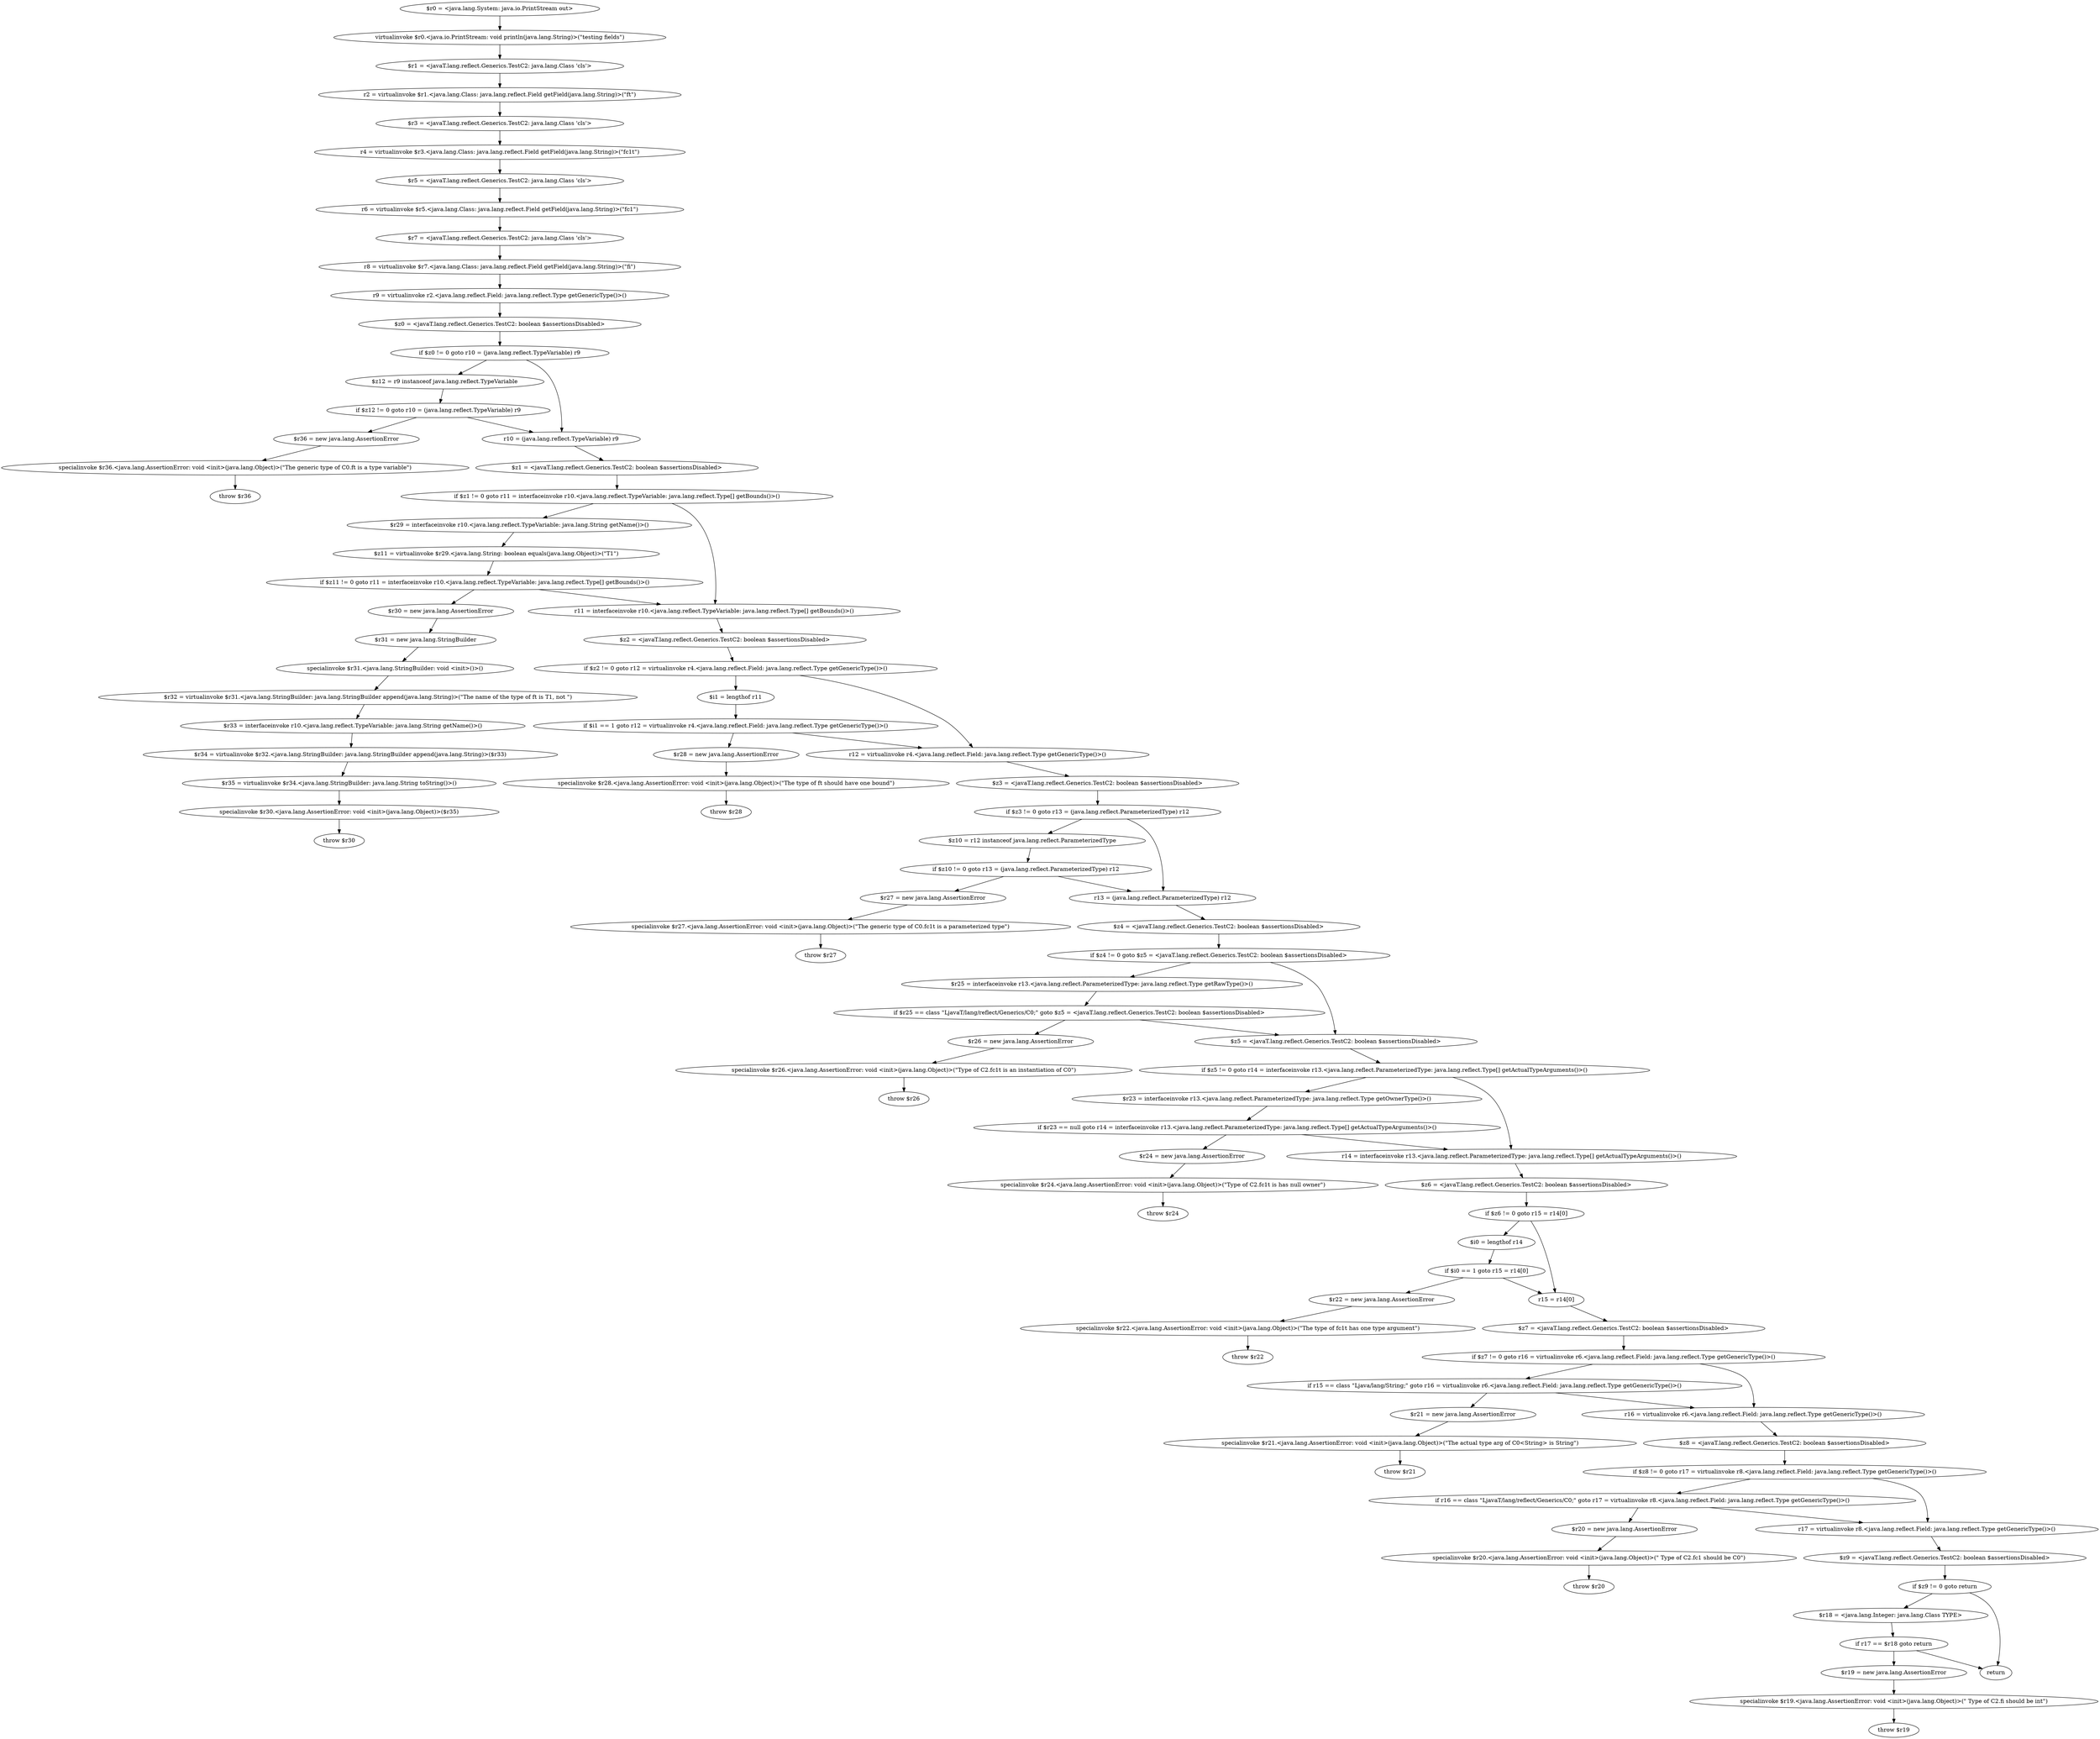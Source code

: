 digraph "unitGraph" {
    "$r0 = <java.lang.System: java.io.PrintStream out>"
    "virtualinvoke $r0.<java.io.PrintStream: void println(java.lang.String)>(\"testing fields\")"
    "$r1 = <javaT.lang.reflect.Generics.TestC2: java.lang.Class 'cls'>"
    "r2 = virtualinvoke $r1.<java.lang.Class: java.lang.reflect.Field getField(java.lang.String)>(\"ft\")"
    "$r3 = <javaT.lang.reflect.Generics.TestC2: java.lang.Class 'cls'>"
    "r4 = virtualinvoke $r3.<java.lang.Class: java.lang.reflect.Field getField(java.lang.String)>(\"fc1t\")"
    "$r5 = <javaT.lang.reflect.Generics.TestC2: java.lang.Class 'cls'>"
    "r6 = virtualinvoke $r5.<java.lang.Class: java.lang.reflect.Field getField(java.lang.String)>(\"fc1\")"
    "$r7 = <javaT.lang.reflect.Generics.TestC2: java.lang.Class 'cls'>"
    "r8 = virtualinvoke $r7.<java.lang.Class: java.lang.reflect.Field getField(java.lang.String)>(\"fi\")"
    "r9 = virtualinvoke r2.<java.lang.reflect.Field: java.lang.reflect.Type getGenericType()>()"
    "$z0 = <javaT.lang.reflect.Generics.TestC2: boolean $assertionsDisabled>"
    "if $z0 != 0 goto r10 = (java.lang.reflect.TypeVariable) r9"
    "$z12 = r9 instanceof java.lang.reflect.TypeVariable"
    "if $z12 != 0 goto r10 = (java.lang.reflect.TypeVariable) r9"
    "$r36 = new java.lang.AssertionError"
    "specialinvoke $r36.<java.lang.AssertionError: void <init>(java.lang.Object)>(\"The generic type of C0.ft is a type variable\")"
    "throw $r36"
    "r10 = (java.lang.reflect.TypeVariable) r9"
    "$z1 = <javaT.lang.reflect.Generics.TestC2: boolean $assertionsDisabled>"
    "if $z1 != 0 goto r11 = interfaceinvoke r10.<java.lang.reflect.TypeVariable: java.lang.reflect.Type[] getBounds()>()"
    "$r29 = interfaceinvoke r10.<java.lang.reflect.TypeVariable: java.lang.String getName()>()"
    "$z11 = virtualinvoke $r29.<java.lang.String: boolean equals(java.lang.Object)>(\"T1\")"
    "if $z11 != 0 goto r11 = interfaceinvoke r10.<java.lang.reflect.TypeVariable: java.lang.reflect.Type[] getBounds()>()"
    "$r30 = new java.lang.AssertionError"
    "$r31 = new java.lang.StringBuilder"
    "specialinvoke $r31.<java.lang.StringBuilder: void <init>()>()"
    "$r32 = virtualinvoke $r31.<java.lang.StringBuilder: java.lang.StringBuilder append(java.lang.String)>(\"The name of the type of ft is T1, not \")"
    "$r33 = interfaceinvoke r10.<java.lang.reflect.TypeVariable: java.lang.String getName()>()"
    "$r34 = virtualinvoke $r32.<java.lang.StringBuilder: java.lang.StringBuilder append(java.lang.String)>($r33)"
    "$r35 = virtualinvoke $r34.<java.lang.StringBuilder: java.lang.String toString()>()"
    "specialinvoke $r30.<java.lang.AssertionError: void <init>(java.lang.Object)>($r35)"
    "throw $r30"
    "r11 = interfaceinvoke r10.<java.lang.reflect.TypeVariable: java.lang.reflect.Type[] getBounds()>()"
    "$z2 = <javaT.lang.reflect.Generics.TestC2: boolean $assertionsDisabled>"
    "if $z2 != 0 goto r12 = virtualinvoke r4.<java.lang.reflect.Field: java.lang.reflect.Type getGenericType()>()"
    "$i1 = lengthof r11"
    "if $i1 == 1 goto r12 = virtualinvoke r4.<java.lang.reflect.Field: java.lang.reflect.Type getGenericType()>()"
    "$r28 = new java.lang.AssertionError"
    "specialinvoke $r28.<java.lang.AssertionError: void <init>(java.lang.Object)>(\"The type of ft should have one bound\")"
    "throw $r28"
    "r12 = virtualinvoke r4.<java.lang.reflect.Field: java.lang.reflect.Type getGenericType()>()"
    "$z3 = <javaT.lang.reflect.Generics.TestC2: boolean $assertionsDisabled>"
    "if $z3 != 0 goto r13 = (java.lang.reflect.ParameterizedType) r12"
    "$z10 = r12 instanceof java.lang.reflect.ParameterizedType"
    "if $z10 != 0 goto r13 = (java.lang.reflect.ParameterizedType) r12"
    "$r27 = new java.lang.AssertionError"
    "specialinvoke $r27.<java.lang.AssertionError: void <init>(java.lang.Object)>(\"The generic type of C0.fc1t is a parameterized type\")"
    "throw $r27"
    "r13 = (java.lang.reflect.ParameterizedType) r12"
    "$z4 = <javaT.lang.reflect.Generics.TestC2: boolean $assertionsDisabled>"
    "if $z4 != 0 goto $z5 = <javaT.lang.reflect.Generics.TestC2: boolean $assertionsDisabled>"
    "$r25 = interfaceinvoke r13.<java.lang.reflect.ParameterizedType: java.lang.reflect.Type getRawType()>()"
    "if $r25 == class \"LjavaT/lang/reflect/Generics/C0;\" goto $z5 = <javaT.lang.reflect.Generics.TestC2: boolean $assertionsDisabled>"
    "$r26 = new java.lang.AssertionError"
    "specialinvoke $r26.<java.lang.AssertionError: void <init>(java.lang.Object)>(\"Type of C2.fc1t is an instantiation of C0\")"
    "throw $r26"
    "$z5 = <javaT.lang.reflect.Generics.TestC2: boolean $assertionsDisabled>"
    "if $z5 != 0 goto r14 = interfaceinvoke r13.<java.lang.reflect.ParameterizedType: java.lang.reflect.Type[] getActualTypeArguments()>()"
    "$r23 = interfaceinvoke r13.<java.lang.reflect.ParameterizedType: java.lang.reflect.Type getOwnerType()>()"
    "if $r23 == null goto r14 = interfaceinvoke r13.<java.lang.reflect.ParameterizedType: java.lang.reflect.Type[] getActualTypeArguments()>()"
    "$r24 = new java.lang.AssertionError"
    "specialinvoke $r24.<java.lang.AssertionError: void <init>(java.lang.Object)>(\"Type of C2.fc1t is has null owner\")"
    "throw $r24"
    "r14 = interfaceinvoke r13.<java.lang.reflect.ParameterizedType: java.lang.reflect.Type[] getActualTypeArguments()>()"
    "$z6 = <javaT.lang.reflect.Generics.TestC2: boolean $assertionsDisabled>"
    "if $z6 != 0 goto r15 = r14[0]"
    "$i0 = lengthof r14"
    "if $i0 == 1 goto r15 = r14[0]"
    "$r22 = new java.lang.AssertionError"
    "specialinvoke $r22.<java.lang.AssertionError: void <init>(java.lang.Object)>(\"The type of fc1t has one type argument\")"
    "throw $r22"
    "r15 = r14[0]"
    "$z7 = <javaT.lang.reflect.Generics.TestC2: boolean $assertionsDisabled>"
    "if $z7 != 0 goto r16 = virtualinvoke r6.<java.lang.reflect.Field: java.lang.reflect.Type getGenericType()>()"
    "if r15 == class \"Ljava/lang/String;\" goto r16 = virtualinvoke r6.<java.lang.reflect.Field: java.lang.reflect.Type getGenericType()>()"
    "$r21 = new java.lang.AssertionError"
    "specialinvoke $r21.<java.lang.AssertionError: void <init>(java.lang.Object)>(\"The actual type arg of C0<String> is String\")"
    "throw $r21"
    "r16 = virtualinvoke r6.<java.lang.reflect.Field: java.lang.reflect.Type getGenericType()>()"
    "$z8 = <javaT.lang.reflect.Generics.TestC2: boolean $assertionsDisabled>"
    "if $z8 != 0 goto r17 = virtualinvoke r8.<java.lang.reflect.Field: java.lang.reflect.Type getGenericType()>()"
    "if r16 == class \"LjavaT/lang/reflect/Generics/C0;\" goto r17 = virtualinvoke r8.<java.lang.reflect.Field: java.lang.reflect.Type getGenericType()>()"
    "$r20 = new java.lang.AssertionError"
    "specialinvoke $r20.<java.lang.AssertionError: void <init>(java.lang.Object)>(\" Type of C2.fc1 should be C0\")"
    "throw $r20"
    "r17 = virtualinvoke r8.<java.lang.reflect.Field: java.lang.reflect.Type getGenericType()>()"
    "$z9 = <javaT.lang.reflect.Generics.TestC2: boolean $assertionsDisabled>"
    "if $z9 != 0 goto return"
    "$r18 = <java.lang.Integer: java.lang.Class TYPE>"
    "if r17 == $r18 goto return"
    "$r19 = new java.lang.AssertionError"
    "specialinvoke $r19.<java.lang.AssertionError: void <init>(java.lang.Object)>(\" Type of C2.fi should be int\")"
    "throw $r19"
    "return"
    "$r0 = <java.lang.System: java.io.PrintStream out>"->"virtualinvoke $r0.<java.io.PrintStream: void println(java.lang.String)>(\"testing fields\")";
    "virtualinvoke $r0.<java.io.PrintStream: void println(java.lang.String)>(\"testing fields\")"->"$r1 = <javaT.lang.reflect.Generics.TestC2: java.lang.Class 'cls'>";
    "$r1 = <javaT.lang.reflect.Generics.TestC2: java.lang.Class 'cls'>"->"r2 = virtualinvoke $r1.<java.lang.Class: java.lang.reflect.Field getField(java.lang.String)>(\"ft\")";
    "r2 = virtualinvoke $r1.<java.lang.Class: java.lang.reflect.Field getField(java.lang.String)>(\"ft\")"->"$r3 = <javaT.lang.reflect.Generics.TestC2: java.lang.Class 'cls'>";
    "$r3 = <javaT.lang.reflect.Generics.TestC2: java.lang.Class 'cls'>"->"r4 = virtualinvoke $r3.<java.lang.Class: java.lang.reflect.Field getField(java.lang.String)>(\"fc1t\")";
    "r4 = virtualinvoke $r3.<java.lang.Class: java.lang.reflect.Field getField(java.lang.String)>(\"fc1t\")"->"$r5 = <javaT.lang.reflect.Generics.TestC2: java.lang.Class 'cls'>";
    "$r5 = <javaT.lang.reflect.Generics.TestC2: java.lang.Class 'cls'>"->"r6 = virtualinvoke $r5.<java.lang.Class: java.lang.reflect.Field getField(java.lang.String)>(\"fc1\")";
    "r6 = virtualinvoke $r5.<java.lang.Class: java.lang.reflect.Field getField(java.lang.String)>(\"fc1\")"->"$r7 = <javaT.lang.reflect.Generics.TestC2: java.lang.Class 'cls'>";
    "$r7 = <javaT.lang.reflect.Generics.TestC2: java.lang.Class 'cls'>"->"r8 = virtualinvoke $r7.<java.lang.Class: java.lang.reflect.Field getField(java.lang.String)>(\"fi\")";
    "r8 = virtualinvoke $r7.<java.lang.Class: java.lang.reflect.Field getField(java.lang.String)>(\"fi\")"->"r9 = virtualinvoke r2.<java.lang.reflect.Field: java.lang.reflect.Type getGenericType()>()";
    "r9 = virtualinvoke r2.<java.lang.reflect.Field: java.lang.reflect.Type getGenericType()>()"->"$z0 = <javaT.lang.reflect.Generics.TestC2: boolean $assertionsDisabled>";
    "$z0 = <javaT.lang.reflect.Generics.TestC2: boolean $assertionsDisabled>"->"if $z0 != 0 goto r10 = (java.lang.reflect.TypeVariable) r9";
    "if $z0 != 0 goto r10 = (java.lang.reflect.TypeVariable) r9"->"$z12 = r9 instanceof java.lang.reflect.TypeVariable";
    "if $z0 != 0 goto r10 = (java.lang.reflect.TypeVariable) r9"->"r10 = (java.lang.reflect.TypeVariable) r9";
    "$z12 = r9 instanceof java.lang.reflect.TypeVariable"->"if $z12 != 0 goto r10 = (java.lang.reflect.TypeVariable) r9";
    "if $z12 != 0 goto r10 = (java.lang.reflect.TypeVariable) r9"->"$r36 = new java.lang.AssertionError";
    "if $z12 != 0 goto r10 = (java.lang.reflect.TypeVariable) r9"->"r10 = (java.lang.reflect.TypeVariable) r9";
    "$r36 = new java.lang.AssertionError"->"specialinvoke $r36.<java.lang.AssertionError: void <init>(java.lang.Object)>(\"The generic type of C0.ft is a type variable\")";
    "specialinvoke $r36.<java.lang.AssertionError: void <init>(java.lang.Object)>(\"The generic type of C0.ft is a type variable\")"->"throw $r36";
    "r10 = (java.lang.reflect.TypeVariable) r9"->"$z1 = <javaT.lang.reflect.Generics.TestC2: boolean $assertionsDisabled>";
    "$z1 = <javaT.lang.reflect.Generics.TestC2: boolean $assertionsDisabled>"->"if $z1 != 0 goto r11 = interfaceinvoke r10.<java.lang.reflect.TypeVariable: java.lang.reflect.Type[] getBounds()>()";
    "if $z1 != 0 goto r11 = interfaceinvoke r10.<java.lang.reflect.TypeVariable: java.lang.reflect.Type[] getBounds()>()"->"$r29 = interfaceinvoke r10.<java.lang.reflect.TypeVariable: java.lang.String getName()>()";
    "if $z1 != 0 goto r11 = interfaceinvoke r10.<java.lang.reflect.TypeVariable: java.lang.reflect.Type[] getBounds()>()"->"r11 = interfaceinvoke r10.<java.lang.reflect.TypeVariable: java.lang.reflect.Type[] getBounds()>()";
    "$r29 = interfaceinvoke r10.<java.lang.reflect.TypeVariable: java.lang.String getName()>()"->"$z11 = virtualinvoke $r29.<java.lang.String: boolean equals(java.lang.Object)>(\"T1\")";
    "$z11 = virtualinvoke $r29.<java.lang.String: boolean equals(java.lang.Object)>(\"T1\")"->"if $z11 != 0 goto r11 = interfaceinvoke r10.<java.lang.reflect.TypeVariable: java.lang.reflect.Type[] getBounds()>()";
    "if $z11 != 0 goto r11 = interfaceinvoke r10.<java.lang.reflect.TypeVariable: java.lang.reflect.Type[] getBounds()>()"->"$r30 = new java.lang.AssertionError";
    "if $z11 != 0 goto r11 = interfaceinvoke r10.<java.lang.reflect.TypeVariable: java.lang.reflect.Type[] getBounds()>()"->"r11 = interfaceinvoke r10.<java.lang.reflect.TypeVariable: java.lang.reflect.Type[] getBounds()>()";
    "$r30 = new java.lang.AssertionError"->"$r31 = new java.lang.StringBuilder";
    "$r31 = new java.lang.StringBuilder"->"specialinvoke $r31.<java.lang.StringBuilder: void <init>()>()";
    "specialinvoke $r31.<java.lang.StringBuilder: void <init>()>()"->"$r32 = virtualinvoke $r31.<java.lang.StringBuilder: java.lang.StringBuilder append(java.lang.String)>(\"The name of the type of ft is T1, not \")";
    "$r32 = virtualinvoke $r31.<java.lang.StringBuilder: java.lang.StringBuilder append(java.lang.String)>(\"The name of the type of ft is T1, not \")"->"$r33 = interfaceinvoke r10.<java.lang.reflect.TypeVariable: java.lang.String getName()>()";
    "$r33 = interfaceinvoke r10.<java.lang.reflect.TypeVariable: java.lang.String getName()>()"->"$r34 = virtualinvoke $r32.<java.lang.StringBuilder: java.lang.StringBuilder append(java.lang.String)>($r33)";
    "$r34 = virtualinvoke $r32.<java.lang.StringBuilder: java.lang.StringBuilder append(java.lang.String)>($r33)"->"$r35 = virtualinvoke $r34.<java.lang.StringBuilder: java.lang.String toString()>()";
    "$r35 = virtualinvoke $r34.<java.lang.StringBuilder: java.lang.String toString()>()"->"specialinvoke $r30.<java.lang.AssertionError: void <init>(java.lang.Object)>($r35)";
    "specialinvoke $r30.<java.lang.AssertionError: void <init>(java.lang.Object)>($r35)"->"throw $r30";
    "r11 = interfaceinvoke r10.<java.lang.reflect.TypeVariable: java.lang.reflect.Type[] getBounds()>()"->"$z2 = <javaT.lang.reflect.Generics.TestC2: boolean $assertionsDisabled>";
    "$z2 = <javaT.lang.reflect.Generics.TestC2: boolean $assertionsDisabled>"->"if $z2 != 0 goto r12 = virtualinvoke r4.<java.lang.reflect.Field: java.lang.reflect.Type getGenericType()>()";
    "if $z2 != 0 goto r12 = virtualinvoke r4.<java.lang.reflect.Field: java.lang.reflect.Type getGenericType()>()"->"$i1 = lengthof r11";
    "if $z2 != 0 goto r12 = virtualinvoke r4.<java.lang.reflect.Field: java.lang.reflect.Type getGenericType()>()"->"r12 = virtualinvoke r4.<java.lang.reflect.Field: java.lang.reflect.Type getGenericType()>()";
    "$i1 = lengthof r11"->"if $i1 == 1 goto r12 = virtualinvoke r4.<java.lang.reflect.Field: java.lang.reflect.Type getGenericType()>()";
    "if $i1 == 1 goto r12 = virtualinvoke r4.<java.lang.reflect.Field: java.lang.reflect.Type getGenericType()>()"->"$r28 = new java.lang.AssertionError";
    "if $i1 == 1 goto r12 = virtualinvoke r4.<java.lang.reflect.Field: java.lang.reflect.Type getGenericType()>()"->"r12 = virtualinvoke r4.<java.lang.reflect.Field: java.lang.reflect.Type getGenericType()>()";
    "$r28 = new java.lang.AssertionError"->"specialinvoke $r28.<java.lang.AssertionError: void <init>(java.lang.Object)>(\"The type of ft should have one bound\")";
    "specialinvoke $r28.<java.lang.AssertionError: void <init>(java.lang.Object)>(\"The type of ft should have one bound\")"->"throw $r28";
    "r12 = virtualinvoke r4.<java.lang.reflect.Field: java.lang.reflect.Type getGenericType()>()"->"$z3 = <javaT.lang.reflect.Generics.TestC2: boolean $assertionsDisabled>";
    "$z3 = <javaT.lang.reflect.Generics.TestC2: boolean $assertionsDisabled>"->"if $z3 != 0 goto r13 = (java.lang.reflect.ParameterizedType) r12";
    "if $z3 != 0 goto r13 = (java.lang.reflect.ParameterizedType) r12"->"$z10 = r12 instanceof java.lang.reflect.ParameterizedType";
    "if $z3 != 0 goto r13 = (java.lang.reflect.ParameterizedType) r12"->"r13 = (java.lang.reflect.ParameterizedType) r12";
    "$z10 = r12 instanceof java.lang.reflect.ParameterizedType"->"if $z10 != 0 goto r13 = (java.lang.reflect.ParameterizedType) r12";
    "if $z10 != 0 goto r13 = (java.lang.reflect.ParameterizedType) r12"->"$r27 = new java.lang.AssertionError";
    "if $z10 != 0 goto r13 = (java.lang.reflect.ParameterizedType) r12"->"r13 = (java.lang.reflect.ParameterizedType) r12";
    "$r27 = new java.lang.AssertionError"->"specialinvoke $r27.<java.lang.AssertionError: void <init>(java.lang.Object)>(\"The generic type of C0.fc1t is a parameterized type\")";
    "specialinvoke $r27.<java.lang.AssertionError: void <init>(java.lang.Object)>(\"The generic type of C0.fc1t is a parameterized type\")"->"throw $r27";
    "r13 = (java.lang.reflect.ParameterizedType) r12"->"$z4 = <javaT.lang.reflect.Generics.TestC2: boolean $assertionsDisabled>";
    "$z4 = <javaT.lang.reflect.Generics.TestC2: boolean $assertionsDisabled>"->"if $z4 != 0 goto $z5 = <javaT.lang.reflect.Generics.TestC2: boolean $assertionsDisabled>";
    "if $z4 != 0 goto $z5 = <javaT.lang.reflect.Generics.TestC2: boolean $assertionsDisabled>"->"$r25 = interfaceinvoke r13.<java.lang.reflect.ParameterizedType: java.lang.reflect.Type getRawType()>()";
    "if $z4 != 0 goto $z5 = <javaT.lang.reflect.Generics.TestC2: boolean $assertionsDisabled>"->"$z5 = <javaT.lang.reflect.Generics.TestC2: boolean $assertionsDisabled>";
    "$r25 = interfaceinvoke r13.<java.lang.reflect.ParameterizedType: java.lang.reflect.Type getRawType()>()"->"if $r25 == class \"LjavaT/lang/reflect/Generics/C0;\" goto $z5 = <javaT.lang.reflect.Generics.TestC2: boolean $assertionsDisabled>";
    "if $r25 == class \"LjavaT/lang/reflect/Generics/C0;\" goto $z5 = <javaT.lang.reflect.Generics.TestC2: boolean $assertionsDisabled>"->"$r26 = new java.lang.AssertionError";
    "if $r25 == class \"LjavaT/lang/reflect/Generics/C0;\" goto $z5 = <javaT.lang.reflect.Generics.TestC2: boolean $assertionsDisabled>"->"$z5 = <javaT.lang.reflect.Generics.TestC2: boolean $assertionsDisabled>";
    "$r26 = new java.lang.AssertionError"->"specialinvoke $r26.<java.lang.AssertionError: void <init>(java.lang.Object)>(\"Type of C2.fc1t is an instantiation of C0\")";
    "specialinvoke $r26.<java.lang.AssertionError: void <init>(java.lang.Object)>(\"Type of C2.fc1t is an instantiation of C0\")"->"throw $r26";
    "$z5 = <javaT.lang.reflect.Generics.TestC2: boolean $assertionsDisabled>"->"if $z5 != 0 goto r14 = interfaceinvoke r13.<java.lang.reflect.ParameterizedType: java.lang.reflect.Type[] getActualTypeArguments()>()";
    "if $z5 != 0 goto r14 = interfaceinvoke r13.<java.lang.reflect.ParameterizedType: java.lang.reflect.Type[] getActualTypeArguments()>()"->"$r23 = interfaceinvoke r13.<java.lang.reflect.ParameterizedType: java.lang.reflect.Type getOwnerType()>()";
    "if $z5 != 0 goto r14 = interfaceinvoke r13.<java.lang.reflect.ParameterizedType: java.lang.reflect.Type[] getActualTypeArguments()>()"->"r14 = interfaceinvoke r13.<java.lang.reflect.ParameterizedType: java.lang.reflect.Type[] getActualTypeArguments()>()";
    "$r23 = interfaceinvoke r13.<java.lang.reflect.ParameterizedType: java.lang.reflect.Type getOwnerType()>()"->"if $r23 == null goto r14 = interfaceinvoke r13.<java.lang.reflect.ParameterizedType: java.lang.reflect.Type[] getActualTypeArguments()>()";
    "if $r23 == null goto r14 = interfaceinvoke r13.<java.lang.reflect.ParameterizedType: java.lang.reflect.Type[] getActualTypeArguments()>()"->"$r24 = new java.lang.AssertionError";
    "if $r23 == null goto r14 = interfaceinvoke r13.<java.lang.reflect.ParameterizedType: java.lang.reflect.Type[] getActualTypeArguments()>()"->"r14 = interfaceinvoke r13.<java.lang.reflect.ParameterizedType: java.lang.reflect.Type[] getActualTypeArguments()>()";
    "$r24 = new java.lang.AssertionError"->"specialinvoke $r24.<java.lang.AssertionError: void <init>(java.lang.Object)>(\"Type of C2.fc1t is has null owner\")";
    "specialinvoke $r24.<java.lang.AssertionError: void <init>(java.lang.Object)>(\"Type of C2.fc1t is has null owner\")"->"throw $r24";
    "r14 = interfaceinvoke r13.<java.lang.reflect.ParameterizedType: java.lang.reflect.Type[] getActualTypeArguments()>()"->"$z6 = <javaT.lang.reflect.Generics.TestC2: boolean $assertionsDisabled>";
    "$z6 = <javaT.lang.reflect.Generics.TestC2: boolean $assertionsDisabled>"->"if $z6 != 0 goto r15 = r14[0]";
    "if $z6 != 0 goto r15 = r14[0]"->"$i0 = lengthof r14";
    "if $z6 != 0 goto r15 = r14[0]"->"r15 = r14[0]";
    "$i0 = lengthof r14"->"if $i0 == 1 goto r15 = r14[0]";
    "if $i0 == 1 goto r15 = r14[0]"->"$r22 = new java.lang.AssertionError";
    "if $i0 == 1 goto r15 = r14[0]"->"r15 = r14[0]";
    "$r22 = new java.lang.AssertionError"->"specialinvoke $r22.<java.lang.AssertionError: void <init>(java.lang.Object)>(\"The type of fc1t has one type argument\")";
    "specialinvoke $r22.<java.lang.AssertionError: void <init>(java.lang.Object)>(\"The type of fc1t has one type argument\")"->"throw $r22";
    "r15 = r14[0]"->"$z7 = <javaT.lang.reflect.Generics.TestC2: boolean $assertionsDisabled>";
    "$z7 = <javaT.lang.reflect.Generics.TestC2: boolean $assertionsDisabled>"->"if $z7 != 0 goto r16 = virtualinvoke r6.<java.lang.reflect.Field: java.lang.reflect.Type getGenericType()>()";
    "if $z7 != 0 goto r16 = virtualinvoke r6.<java.lang.reflect.Field: java.lang.reflect.Type getGenericType()>()"->"if r15 == class \"Ljava/lang/String;\" goto r16 = virtualinvoke r6.<java.lang.reflect.Field: java.lang.reflect.Type getGenericType()>()";
    "if $z7 != 0 goto r16 = virtualinvoke r6.<java.lang.reflect.Field: java.lang.reflect.Type getGenericType()>()"->"r16 = virtualinvoke r6.<java.lang.reflect.Field: java.lang.reflect.Type getGenericType()>()";
    "if r15 == class \"Ljava/lang/String;\" goto r16 = virtualinvoke r6.<java.lang.reflect.Field: java.lang.reflect.Type getGenericType()>()"->"$r21 = new java.lang.AssertionError";
    "if r15 == class \"Ljava/lang/String;\" goto r16 = virtualinvoke r6.<java.lang.reflect.Field: java.lang.reflect.Type getGenericType()>()"->"r16 = virtualinvoke r6.<java.lang.reflect.Field: java.lang.reflect.Type getGenericType()>()";
    "$r21 = new java.lang.AssertionError"->"specialinvoke $r21.<java.lang.AssertionError: void <init>(java.lang.Object)>(\"The actual type arg of C0<String> is String\")";
    "specialinvoke $r21.<java.lang.AssertionError: void <init>(java.lang.Object)>(\"The actual type arg of C0<String> is String\")"->"throw $r21";
    "r16 = virtualinvoke r6.<java.lang.reflect.Field: java.lang.reflect.Type getGenericType()>()"->"$z8 = <javaT.lang.reflect.Generics.TestC2: boolean $assertionsDisabled>";
    "$z8 = <javaT.lang.reflect.Generics.TestC2: boolean $assertionsDisabled>"->"if $z8 != 0 goto r17 = virtualinvoke r8.<java.lang.reflect.Field: java.lang.reflect.Type getGenericType()>()";
    "if $z8 != 0 goto r17 = virtualinvoke r8.<java.lang.reflect.Field: java.lang.reflect.Type getGenericType()>()"->"if r16 == class \"LjavaT/lang/reflect/Generics/C0;\" goto r17 = virtualinvoke r8.<java.lang.reflect.Field: java.lang.reflect.Type getGenericType()>()";
    "if $z8 != 0 goto r17 = virtualinvoke r8.<java.lang.reflect.Field: java.lang.reflect.Type getGenericType()>()"->"r17 = virtualinvoke r8.<java.lang.reflect.Field: java.lang.reflect.Type getGenericType()>()";
    "if r16 == class \"LjavaT/lang/reflect/Generics/C0;\" goto r17 = virtualinvoke r8.<java.lang.reflect.Field: java.lang.reflect.Type getGenericType()>()"->"$r20 = new java.lang.AssertionError";
    "if r16 == class \"LjavaT/lang/reflect/Generics/C0;\" goto r17 = virtualinvoke r8.<java.lang.reflect.Field: java.lang.reflect.Type getGenericType()>()"->"r17 = virtualinvoke r8.<java.lang.reflect.Field: java.lang.reflect.Type getGenericType()>()";
    "$r20 = new java.lang.AssertionError"->"specialinvoke $r20.<java.lang.AssertionError: void <init>(java.lang.Object)>(\" Type of C2.fc1 should be C0\")";
    "specialinvoke $r20.<java.lang.AssertionError: void <init>(java.lang.Object)>(\" Type of C2.fc1 should be C0\")"->"throw $r20";
    "r17 = virtualinvoke r8.<java.lang.reflect.Field: java.lang.reflect.Type getGenericType()>()"->"$z9 = <javaT.lang.reflect.Generics.TestC2: boolean $assertionsDisabled>";
    "$z9 = <javaT.lang.reflect.Generics.TestC2: boolean $assertionsDisabled>"->"if $z9 != 0 goto return";
    "if $z9 != 0 goto return"->"$r18 = <java.lang.Integer: java.lang.Class TYPE>";
    "if $z9 != 0 goto return"->"return";
    "$r18 = <java.lang.Integer: java.lang.Class TYPE>"->"if r17 == $r18 goto return";
    "if r17 == $r18 goto return"->"$r19 = new java.lang.AssertionError";
    "if r17 == $r18 goto return"->"return";
    "$r19 = new java.lang.AssertionError"->"specialinvoke $r19.<java.lang.AssertionError: void <init>(java.lang.Object)>(\" Type of C2.fi should be int\")";
    "specialinvoke $r19.<java.lang.AssertionError: void <init>(java.lang.Object)>(\" Type of C2.fi should be int\")"->"throw $r19";
}
